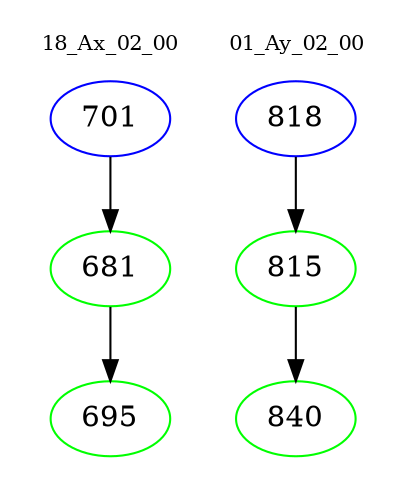 digraph{
subgraph cluster_0 {
color = white
label = "18_Ax_02_00";
fontsize=10;
T0_701 [label="701", color="blue"]
T0_701 -> T0_681 [color="black"]
T0_681 [label="681", color="green"]
T0_681 -> T0_695 [color="black"]
T0_695 [label="695", color="green"]
}
subgraph cluster_1 {
color = white
label = "01_Ay_02_00";
fontsize=10;
T1_818 [label="818", color="blue"]
T1_818 -> T1_815 [color="black"]
T1_815 [label="815", color="green"]
T1_815 -> T1_840 [color="black"]
T1_840 [label="840", color="green"]
}
}
